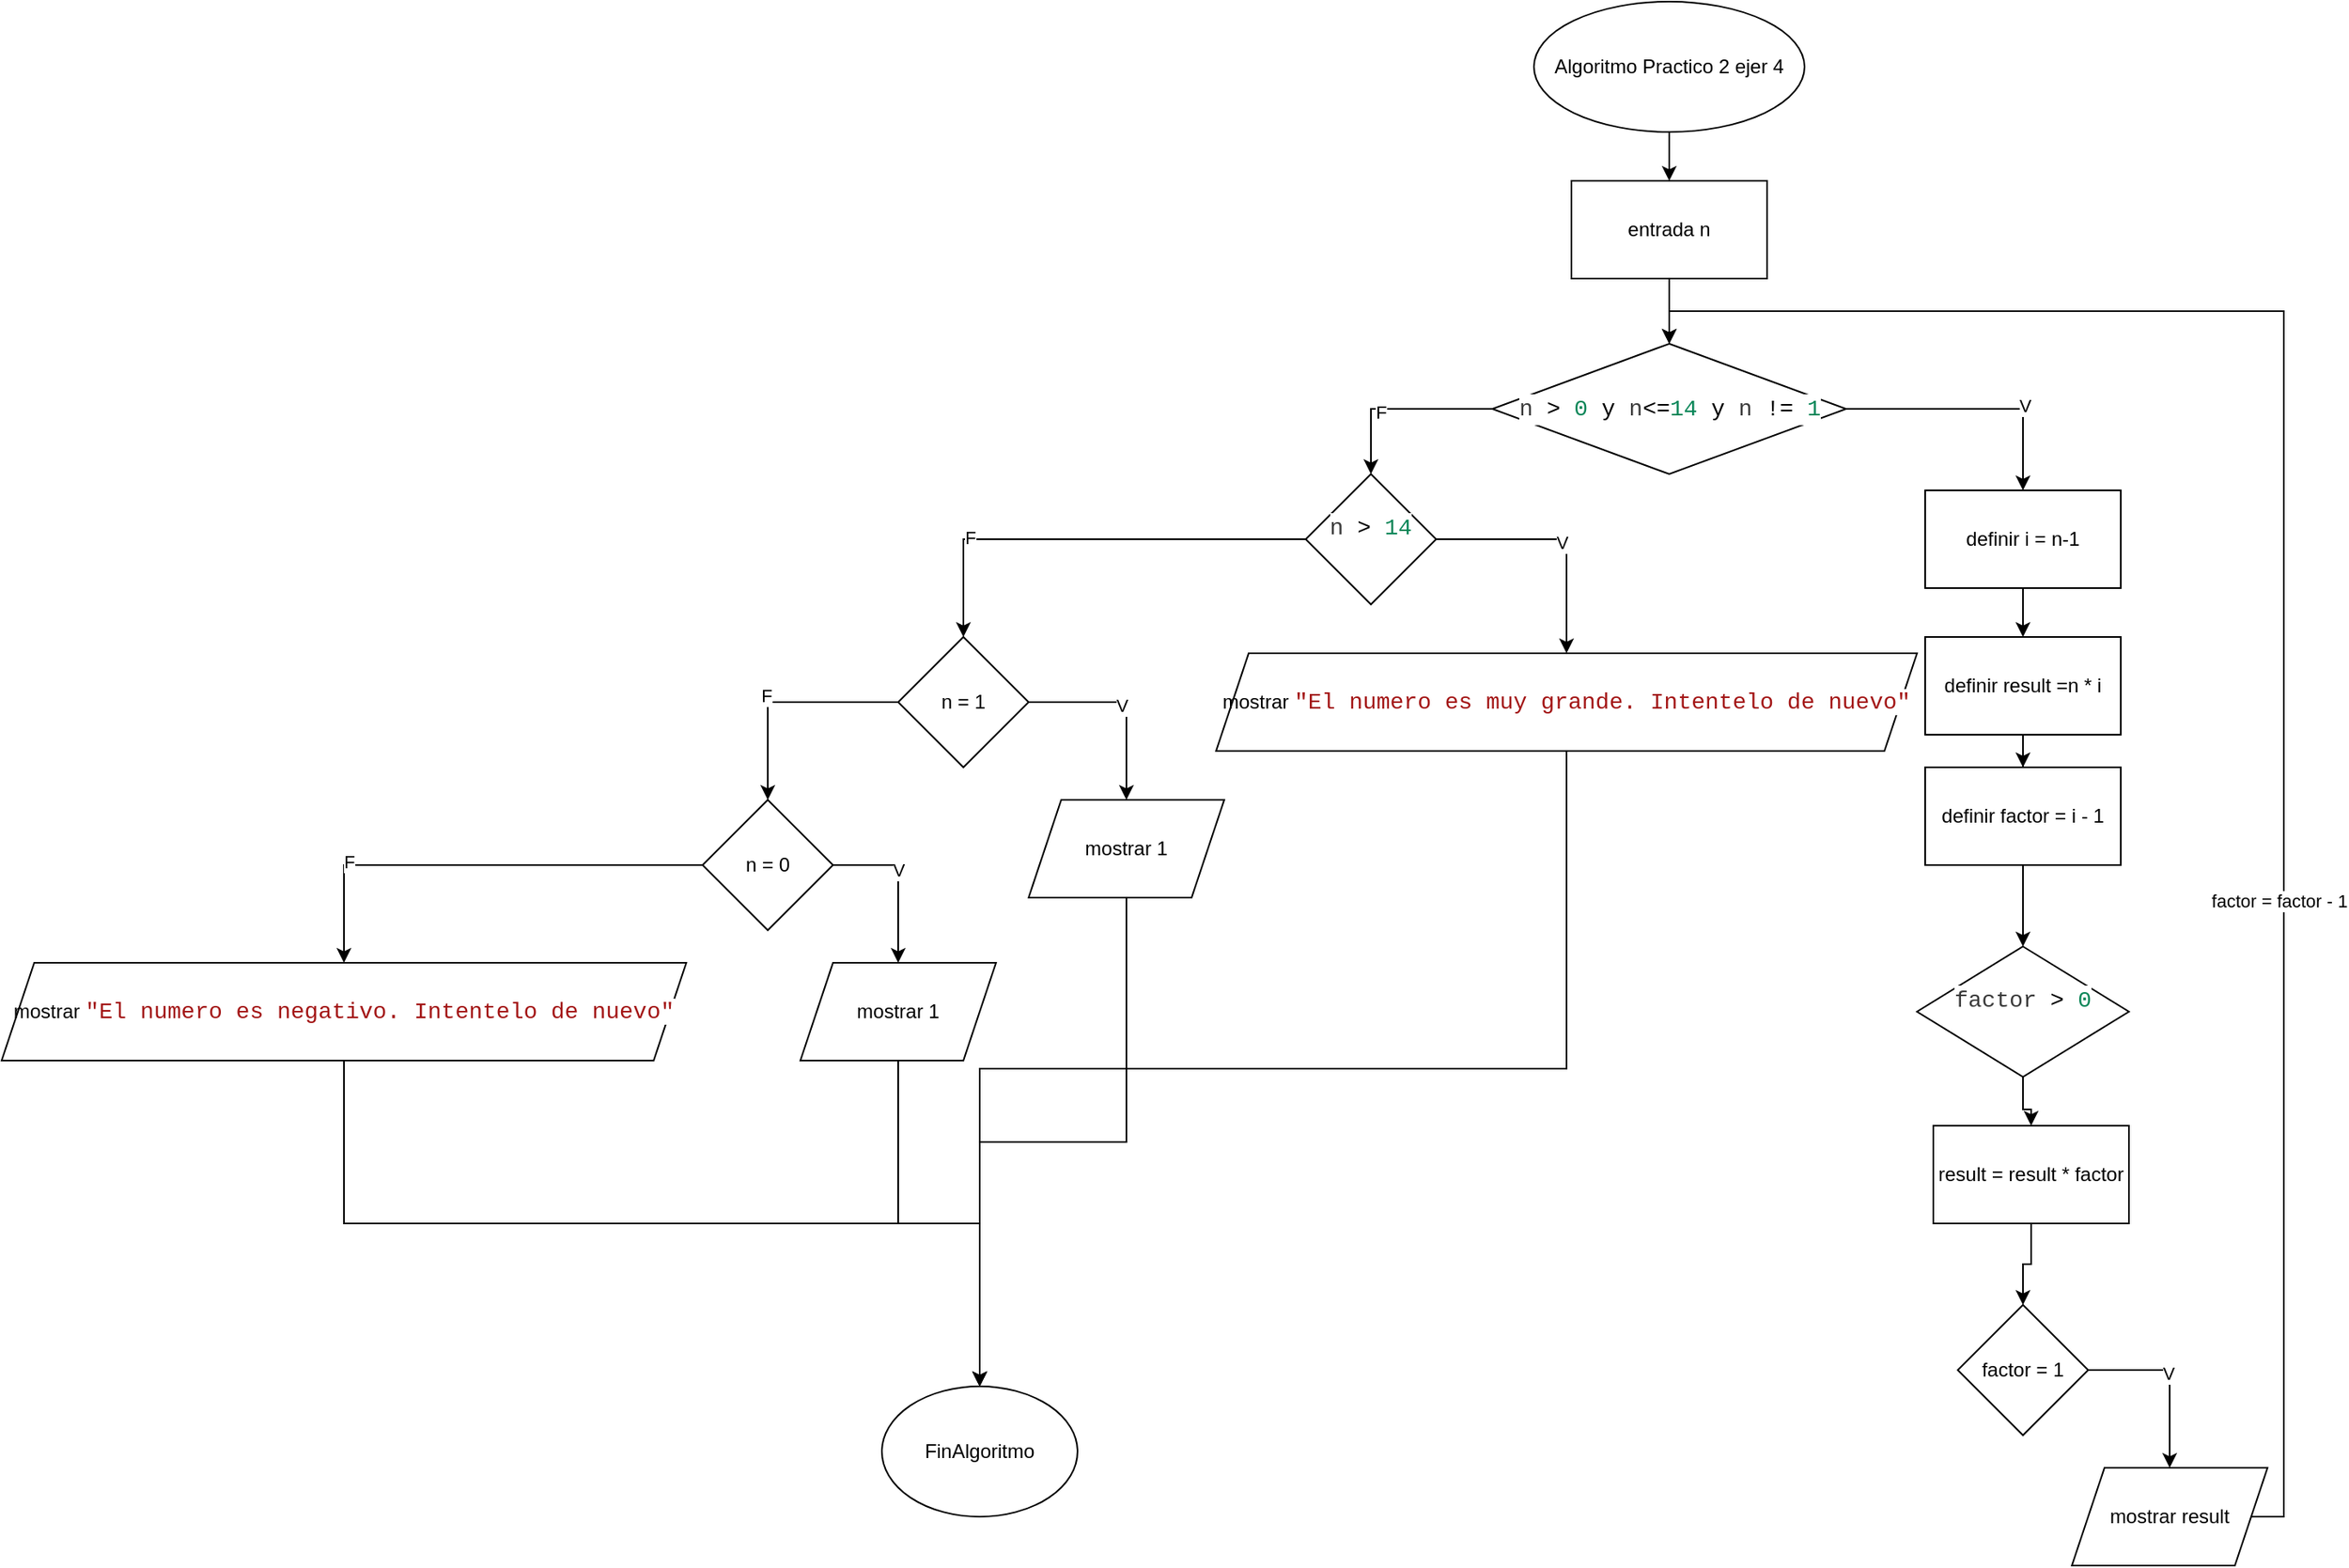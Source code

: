 <mxfile version="24.4.0" type="device">
  <diagram id="4s5Y-NiarmcE9zURS3Ud" name="Página-1">
    <mxGraphModel dx="2117" dy="653" grid="1" gridSize="10" guides="1" tooltips="1" connect="1" arrows="1" fold="1" page="1" pageScale="1" pageWidth="827" pageHeight="1169" math="0" shadow="0">
      <root>
        <mxCell id="0" />
        <mxCell id="1" parent="0" />
        <mxCell id="4GTNjFkw8A-jL-CNcYwr-3" style="edgeStyle=orthogonalEdgeStyle;rounded=0;orthogonalLoop=1;jettySize=auto;html=1;exitX=0.5;exitY=1;exitDx=0;exitDy=0;entryX=0.5;entryY=0;entryDx=0;entryDy=0;" edge="1" parent="1" source="4GTNjFkw8A-jL-CNcYwr-1" target="4GTNjFkw8A-jL-CNcYwr-2">
          <mxGeometry relative="1" as="geometry" />
        </mxCell>
        <mxCell id="4GTNjFkw8A-jL-CNcYwr-1" value="Algoritmo Practico 2 ejer 4" style="ellipse;whiteSpace=wrap;html=1;" vertex="1" parent="1">
          <mxGeometry x="340" y="20" width="166" height="80" as="geometry" />
        </mxCell>
        <mxCell id="4GTNjFkw8A-jL-CNcYwr-33" value="" style="edgeStyle=orthogonalEdgeStyle;rounded=0;orthogonalLoop=1;jettySize=auto;html=1;" edge="1" parent="1" source="4GTNjFkw8A-jL-CNcYwr-2" target="4GTNjFkw8A-jL-CNcYwr-4">
          <mxGeometry relative="1" as="geometry" />
        </mxCell>
        <mxCell id="4GTNjFkw8A-jL-CNcYwr-2" value="entrada n" style="rounded=0;whiteSpace=wrap;html=1;" vertex="1" parent="1">
          <mxGeometry x="363" y="130" width="120" height="60" as="geometry" />
        </mxCell>
        <mxCell id="4GTNjFkw8A-jL-CNcYwr-31" style="edgeStyle=orthogonalEdgeStyle;rounded=0;orthogonalLoop=1;jettySize=auto;html=1;exitX=1;exitY=0.5;exitDx=0;exitDy=0;" edge="1" parent="1" source="4GTNjFkw8A-jL-CNcYwr-4" target="4GTNjFkw8A-jL-CNcYwr-5">
          <mxGeometry relative="1" as="geometry" />
        </mxCell>
        <mxCell id="4GTNjFkw8A-jL-CNcYwr-41" value="V" style="edgeLabel;html=1;align=center;verticalAlign=middle;resizable=0;points=[];" vertex="1" connectable="0" parent="4GTNjFkw8A-jL-CNcYwr-31">
          <mxGeometry x="0.369" y="2" relative="1" as="geometry">
            <mxPoint x="-1" y="-2" as="offset" />
          </mxGeometry>
        </mxCell>
        <mxCell id="4GTNjFkw8A-jL-CNcYwr-32" style="edgeStyle=orthogonalEdgeStyle;rounded=0;orthogonalLoop=1;jettySize=auto;html=1;exitX=0;exitY=0.5;exitDx=0;exitDy=0;entryX=0.5;entryY=0;entryDx=0;entryDy=0;" edge="1" parent="1" source="4GTNjFkw8A-jL-CNcYwr-4" target="4GTNjFkw8A-jL-CNcYwr-12">
          <mxGeometry relative="1" as="geometry" />
        </mxCell>
        <mxCell id="4GTNjFkw8A-jL-CNcYwr-42" value="F" style="edgeLabel;html=1;align=center;verticalAlign=middle;resizable=0;points=[];" vertex="1" connectable="0" parent="4GTNjFkw8A-jL-CNcYwr-32">
          <mxGeometry x="0.207" y="2" relative="1" as="geometry">
            <mxPoint as="offset" />
          </mxGeometry>
        </mxCell>
        <mxCell id="4GTNjFkw8A-jL-CNcYwr-4" value="&lt;br&gt;&lt;div style=&quot;background-color: rgb(255, 255, 255); font-family: Consolas, &amp;quot;Courier New&amp;quot;, monospace; font-weight: normal; font-size: 14px; line-height: 19px; white-space: pre;&quot;&gt;&lt;div style=&quot;&quot;&gt;&lt;span style=&quot;color: rgb(59, 59, 59);&quot;&gt;n &lt;/span&gt;&lt;span style=&quot;color: rgb(0, 0, 0);&quot;&gt;&amp;gt;&lt;/span&gt;&lt;span style=&quot;color: rgb(59, 59, 59);&quot;&gt; &lt;/span&gt;&lt;span style=&quot;color: rgb(9, 134, 88);&quot;&gt;0&lt;/span&gt;&lt;span style=&quot;color: rgb(59, 59, 59);&quot;&gt; &lt;/span&gt;y&lt;span style=&quot;color: rgb(59, 59, 59);&quot;&gt; n&lt;/span&gt;&lt;span style=&quot;color: rgb(0, 0, 0);&quot;&gt;&amp;lt;=&lt;/span&gt;&lt;span style=&quot;color: rgb(9, 134, 88);&quot;&gt;14&lt;/span&gt;&lt;span style=&quot;color: rgb(59, 59, 59);&quot;&gt; &lt;/span&gt;y&lt;span style=&quot;color: rgb(59, 59, 59);&quot;&gt; n &lt;/span&gt;&lt;span style=&quot;color: rgb(0, 0, 0);&quot;&gt;!=&lt;/span&gt;&lt;span style=&quot;color: rgb(59, 59, 59);&quot;&gt; &lt;/span&gt;&lt;span style=&quot;color: rgb(9, 134, 88);&quot;&gt;1&lt;/span&gt;&lt;/div&gt;&lt;/div&gt;&lt;div&gt;&lt;br/&gt;&lt;/div&gt;" style="rhombus;whiteSpace=wrap;html=1;" vertex="1" parent="1">
          <mxGeometry x="314.5" y="230" width="217" height="80" as="geometry" />
        </mxCell>
        <mxCell id="4GTNjFkw8A-jL-CNcYwr-34" value="" style="edgeStyle=orthogonalEdgeStyle;rounded=0;orthogonalLoop=1;jettySize=auto;html=1;" edge="1" parent="1" source="4GTNjFkw8A-jL-CNcYwr-5" target="4GTNjFkw8A-jL-CNcYwr-7">
          <mxGeometry relative="1" as="geometry" />
        </mxCell>
        <mxCell id="4GTNjFkw8A-jL-CNcYwr-5" value="definir i = n-1" style="rounded=0;whiteSpace=wrap;html=1;" vertex="1" parent="1">
          <mxGeometry x="580" y="320" width="120" height="60" as="geometry" />
        </mxCell>
        <mxCell id="4GTNjFkw8A-jL-CNcYwr-36" value="" style="edgeStyle=orthogonalEdgeStyle;rounded=0;orthogonalLoop=1;jettySize=auto;html=1;" edge="1" parent="1" source="4GTNjFkw8A-jL-CNcYwr-6" target="4GTNjFkw8A-jL-CNcYwr-8">
          <mxGeometry relative="1" as="geometry" />
        </mxCell>
        <mxCell id="4GTNjFkw8A-jL-CNcYwr-6" value="definir factor = i - 1" style="rounded=0;whiteSpace=wrap;html=1;" vertex="1" parent="1">
          <mxGeometry x="580" y="490" width="120" height="60" as="geometry" />
        </mxCell>
        <mxCell id="4GTNjFkw8A-jL-CNcYwr-35" value="" style="edgeStyle=orthogonalEdgeStyle;rounded=0;orthogonalLoop=1;jettySize=auto;html=1;" edge="1" parent="1" source="4GTNjFkw8A-jL-CNcYwr-7" target="4GTNjFkw8A-jL-CNcYwr-6">
          <mxGeometry relative="1" as="geometry" />
        </mxCell>
        <mxCell id="4GTNjFkw8A-jL-CNcYwr-7" value="definir result =n * i" style="rounded=0;whiteSpace=wrap;html=1;" vertex="1" parent="1">
          <mxGeometry x="580" y="410" width="120" height="60" as="geometry" />
        </mxCell>
        <mxCell id="4GTNjFkw8A-jL-CNcYwr-37" value="" style="edgeStyle=orthogonalEdgeStyle;rounded=0;orthogonalLoop=1;jettySize=auto;html=1;" edge="1" parent="1" source="4GTNjFkw8A-jL-CNcYwr-8" target="4GTNjFkw8A-jL-CNcYwr-9">
          <mxGeometry relative="1" as="geometry" />
        </mxCell>
        <mxCell id="4GTNjFkw8A-jL-CNcYwr-8" value="&#xa;&lt;div style=&quot;color: #3b3b3b;background-color: #ffffff;font-family: Consolas, &#39;Courier New&#39;, monospace;font-weight: normal;font-size: 14px;line-height: 19px;white-space: pre;&quot;&gt;&lt;div&gt;&lt;span style=&quot;color: #3b3b3b;&quot;&gt;factor &lt;/span&gt;&lt;span style=&quot;color: #000000;&quot;&gt;&amp;gt;&lt;/span&gt;&lt;span style=&quot;color: #3b3b3b;&quot;&gt; &lt;/span&gt;&lt;span style=&quot;color: #098658;&quot;&gt;0&lt;/span&gt;&lt;/div&gt;&lt;/div&gt;&#xa;&#xa;" style="rhombus;whiteSpace=wrap;html=1;" vertex="1" parent="1">
          <mxGeometry x="575" y="600" width="130" height="80" as="geometry" />
        </mxCell>
        <mxCell id="4GTNjFkw8A-jL-CNcYwr-38" value="" style="edgeStyle=orthogonalEdgeStyle;rounded=0;orthogonalLoop=1;jettySize=auto;html=1;" edge="1" parent="1" source="4GTNjFkw8A-jL-CNcYwr-9" target="4GTNjFkw8A-jL-CNcYwr-10">
          <mxGeometry relative="1" as="geometry" />
        </mxCell>
        <mxCell id="4GTNjFkw8A-jL-CNcYwr-9" value="result = result * factor" style="rounded=0;whiteSpace=wrap;html=1;" vertex="1" parent="1">
          <mxGeometry x="585" y="710" width="120" height="60" as="geometry" />
        </mxCell>
        <mxCell id="4GTNjFkw8A-jL-CNcYwr-39" style="edgeStyle=orthogonalEdgeStyle;rounded=0;orthogonalLoop=1;jettySize=auto;html=1;exitX=1;exitY=0.5;exitDx=0;exitDy=0;" edge="1" parent="1" source="4GTNjFkw8A-jL-CNcYwr-10" target="4GTNjFkw8A-jL-CNcYwr-11">
          <mxGeometry relative="1" as="geometry" />
        </mxCell>
        <mxCell id="4GTNjFkw8A-jL-CNcYwr-40" value="V" style="edgeLabel;html=1;align=center;verticalAlign=middle;resizable=0;points=[];" vertex="1" connectable="0" parent="4GTNjFkw8A-jL-CNcYwr-39">
          <mxGeometry x="-0.054" y="-1" relative="1" as="geometry">
            <mxPoint as="offset" />
          </mxGeometry>
        </mxCell>
        <mxCell id="4GTNjFkw8A-jL-CNcYwr-10" value="factor = 1" style="rhombus;whiteSpace=wrap;html=1;" vertex="1" parent="1">
          <mxGeometry x="600" y="820" width="80" height="80" as="geometry" />
        </mxCell>
        <mxCell id="4GTNjFkw8A-jL-CNcYwr-43" style="edgeStyle=orthogonalEdgeStyle;rounded=0;orthogonalLoop=1;jettySize=auto;html=1;exitX=1;exitY=0.5;exitDx=0;exitDy=0;entryX=0.5;entryY=0;entryDx=0;entryDy=0;" edge="1" parent="1" source="4GTNjFkw8A-jL-CNcYwr-11" target="4GTNjFkw8A-jL-CNcYwr-4">
          <mxGeometry relative="1" as="geometry">
            <Array as="points">
              <mxPoint x="800" y="950" />
              <mxPoint x="800" y="210" />
              <mxPoint x="423" y="210" />
            </Array>
          </mxGeometry>
        </mxCell>
        <mxCell id="4GTNjFkw8A-jL-CNcYwr-44" value="factor = factor - 1" style="edgeLabel;html=1;align=center;verticalAlign=middle;resizable=0;points=[];" vertex="1" connectable="0" parent="4GTNjFkw8A-jL-CNcYwr-43">
          <mxGeometry x="-0.312" y="3" relative="1" as="geometry">
            <mxPoint as="offset" />
          </mxGeometry>
        </mxCell>
        <mxCell id="4GTNjFkw8A-jL-CNcYwr-11" value="mostrar result" style="shape=parallelogram;perimeter=parallelogramPerimeter;whiteSpace=wrap;html=1;fixedSize=1;" vertex="1" parent="1">
          <mxGeometry x="670" y="920" width="120" height="60" as="geometry" />
        </mxCell>
        <mxCell id="4GTNjFkw8A-jL-CNcYwr-23" style="edgeStyle=orthogonalEdgeStyle;rounded=0;orthogonalLoop=1;jettySize=auto;html=1;exitX=0;exitY=0.5;exitDx=0;exitDy=0;" edge="1" parent="1" source="4GTNjFkw8A-jL-CNcYwr-12" target="4GTNjFkw8A-jL-CNcYwr-14">
          <mxGeometry relative="1" as="geometry" />
        </mxCell>
        <mxCell id="4GTNjFkw8A-jL-CNcYwr-30" value="F" style="edgeLabel;html=1;align=center;verticalAlign=middle;resizable=0;points=[];" vertex="1" connectable="0" parent="4GTNjFkw8A-jL-CNcYwr-23">
          <mxGeometry x="0.529" y="-1" relative="1" as="geometry">
            <mxPoint as="offset" />
          </mxGeometry>
        </mxCell>
        <mxCell id="4GTNjFkw8A-jL-CNcYwr-24" style="edgeStyle=orthogonalEdgeStyle;rounded=0;orthogonalLoop=1;jettySize=auto;html=1;exitX=1;exitY=0.5;exitDx=0;exitDy=0;" edge="1" parent="1" source="4GTNjFkw8A-jL-CNcYwr-12" target="4GTNjFkw8A-jL-CNcYwr-13">
          <mxGeometry relative="1" as="geometry" />
        </mxCell>
        <mxCell id="4GTNjFkw8A-jL-CNcYwr-29" value="V" style="edgeLabel;html=1;align=center;verticalAlign=middle;resizable=0;points=[];" vertex="1" connectable="0" parent="4GTNjFkw8A-jL-CNcYwr-24">
          <mxGeometry x="0.021" y="-2" relative="1" as="geometry">
            <mxPoint as="offset" />
          </mxGeometry>
        </mxCell>
        <mxCell id="4GTNjFkw8A-jL-CNcYwr-12" value="&#xa;&lt;div style=&quot;color: #3b3b3b;background-color: #ffffff;font-family: Consolas, &#39;Courier New&#39;, monospace;font-weight: normal;font-size: 14px;line-height: 19px;white-space: pre;&quot;&gt;&lt;div&gt;&lt;span style=&quot;color: #3b3b3b;&quot;&gt;n &lt;/span&gt;&lt;span style=&quot;color: #000000;&quot;&gt;&amp;gt;&lt;/span&gt;&lt;span style=&quot;color: #3b3b3b;&quot;&gt; &lt;/span&gt;&lt;span style=&quot;color: #098658;&quot;&gt;14&lt;/span&gt;&lt;/div&gt;&lt;/div&gt;&#xa;&#xa;" style="rhombus;whiteSpace=wrap;html=1;" vertex="1" parent="1">
          <mxGeometry x="200" y="310" width="80" height="80" as="geometry" />
        </mxCell>
        <mxCell id="4GTNjFkw8A-jL-CNcYwr-49" style="edgeStyle=orthogonalEdgeStyle;rounded=0;orthogonalLoop=1;jettySize=auto;html=1;exitX=0.5;exitY=1;exitDx=0;exitDy=0;" edge="1" parent="1" source="4GTNjFkw8A-jL-CNcYwr-13" target="4GTNjFkw8A-jL-CNcYwr-45">
          <mxGeometry relative="1" as="geometry" />
        </mxCell>
        <mxCell id="4GTNjFkw8A-jL-CNcYwr-13" value="mostrar&amp;nbsp;&lt;span style=&quot;color: rgb(163, 21, 21); background-color: rgb(255, 255, 255); font-family: Consolas, &amp;quot;Courier New&amp;quot;, monospace; font-size: 14px; white-space: pre;&quot;&gt;&quot;El numero es muy grande. Intentelo de nuevo&quot;&lt;/span&gt;" style="shape=parallelogram;perimeter=parallelogramPerimeter;whiteSpace=wrap;html=1;fixedSize=1;" vertex="1" parent="1">
          <mxGeometry x="145" y="420" width="430" height="60" as="geometry" />
        </mxCell>
        <mxCell id="4GTNjFkw8A-jL-CNcYwr-21" style="edgeStyle=orthogonalEdgeStyle;rounded=0;orthogonalLoop=1;jettySize=auto;html=1;exitX=0;exitY=0.5;exitDx=0;exitDy=0;" edge="1" parent="1" source="4GTNjFkw8A-jL-CNcYwr-14" target="4GTNjFkw8A-jL-CNcYwr-16">
          <mxGeometry relative="1" as="geometry" />
        </mxCell>
        <mxCell id="4GTNjFkw8A-jL-CNcYwr-28" value="F" style="edgeLabel;html=1;align=center;verticalAlign=middle;resizable=0;points=[];" vertex="1" connectable="0" parent="4GTNjFkw8A-jL-CNcYwr-21">
          <mxGeometry x="0.143" y="-4" relative="1" as="geometry">
            <mxPoint x="3" y="-4" as="offset" />
          </mxGeometry>
        </mxCell>
        <mxCell id="4GTNjFkw8A-jL-CNcYwr-22" style="edgeStyle=orthogonalEdgeStyle;rounded=0;orthogonalLoop=1;jettySize=auto;html=1;exitX=1;exitY=0.5;exitDx=0;exitDy=0;" edge="1" parent="1" source="4GTNjFkw8A-jL-CNcYwr-14" target="4GTNjFkw8A-jL-CNcYwr-15">
          <mxGeometry relative="1" as="geometry" />
        </mxCell>
        <mxCell id="4GTNjFkw8A-jL-CNcYwr-27" value="V" style="edgeLabel;html=1;align=center;verticalAlign=middle;resizable=0;points=[];" vertex="1" connectable="0" parent="4GTNjFkw8A-jL-CNcYwr-22">
          <mxGeometry x="-0.057" y="-2" relative="1" as="geometry">
            <mxPoint as="offset" />
          </mxGeometry>
        </mxCell>
        <mxCell id="4GTNjFkw8A-jL-CNcYwr-14" value="n = 1" style="rhombus;whiteSpace=wrap;html=1;" vertex="1" parent="1">
          <mxGeometry x="-50" y="410" width="80" height="80" as="geometry" />
        </mxCell>
        <mxCell id="4GTNjFkw8A-jL-CNcYwr-48" style="edgeStyle=orthogonalEdgeStyle;rounded=0;orthogonalLoop=1;jettySize=auto;html=1;exitX=0.5;exitY=1;exitDx=0;exitDy=0;" edge="1" parent="1" source="4GTNjFkw8A-jL-CNcYwr-15" target="4GTNjFkw8A-jL-CNcYwr-45">
          <mxGeometry relative="1" as="geometry" />
        </mxCell>
        <mxCell id="4GTNjFkw8A-jL-CNcYwr-15" value="mostrar 1" style="shape=parallelogram;perimeter=parallelogramPerimeter;whiteSpace=wrap;html=1;fixedSize=1;" vertex="1" parent="1">
          <mxGeometry x="30" y="510" width="120" height="60" as="geometry" />
        </mxCell>
        <mxCell id="4GTNjFkw8A-jL-CNcYwr-19" style="edgeStyle=orthogonalEdgeStyle;rounded=0;orthogonalLoop=1;jettySize=auto;html=1;exitX=0;exitY=0.5;exitDx=0;exitDy=0;" edge="1" parent="1" source="4GTNjFkw8A-jL-CNcYwr-16" target="4GTNjFkw8A-jL-CNcYwr-18">
          <mxGeometry relative="1" as="geometry" />
        </mxCell>
        <mxCell id="4GTNjFkw8A-jL-CNcYwr-26" value="F" style="edgeLabel;html=1;align=center;verticalAlign=middle;resizable=0;points=[];" vertex="1" connectable="0" parent="4GTNjFkw8A-jL-CNcYwr-19">
          <mxGeometry x="0.553" y="-2" relative="1" as="geometry">
            <mxPoint as="offset" />
          </mxGeometry>
        </mxCell>
        <mxCell id="4GTNjFkw8A-jL-CNcYwr-20" style="edgeStyle=orthogonalEdgeStyle;rounded=0;orthogonalLoop=1;jettySize=auto;html=1;exitX=1;exitY=0.5;exitDx=0;exitDy=0;" edge="1" parent="1" source="4GTNjFkw8A-jL-CNcYwr-16" target="4GTNjFkw8A-jL-CNcYwr-17">
          <mxGeometry relative="1" as="geometry" />
        </mxCell>
        <mxCell id="4GTNjFkw8A-jL-CNcYwr-25" value="V" style="edgeLabel;html=1;align=center;verticalAlign=middle;resizable=0;points=[];" vertex="1" connectable="0" parent="4GTNjFkw8A-jL-CNcYwr-20">
          <mxGeometry x="-0.14" relative="1" as="geometry">
            <mxPoint as="offset" />
          </mxGeometry>
        </mxCell>
        <mxCell id="4GTNjFkw8A-jL-CNcYwr-16" value="n = 0" style="rhombus;whiteSpace=wrap;html=1;" vertex="1" parent="1">
          <mxGeometry x="-170" y="510" width="80" height="80" as="geometry" />
        </mxCell>
        <mxCell id="4GTNjFkw8A-jL-CNcYwr-47" style="edgeStyle=orthogonalEdgeStyle;rounded=0;orthogonalLoop=1;jettySize=auto;html=1;exitX=0.5;exitY=1;exitDx=0;exitDy=0;" edge="1" parent="1" source="4GTNjFkw8A-jL-CNcYwr-17" target="4GTNjFkw8A-jL-CNcYwr-45">
          <mxGeometry relative="1" as="geometry" />
        </mxCell>
        <mxCell id="4GTNjFkw8A-jL-CNcYwr-17" value="mostrar 1" style="shape=parallelogram;perimeter=parallelogramPerimeter;whiteSpace=wrap;html=1;fixedSize=1;" vertex="1" parent="1">
          <mxGeometry x="-110" y="610" width="120" height="60" as="geometry" />
        </mxCell>
        <mxCell id="4GTNjFkw8A-jL-CNcYwr-46" style="edgeStyle=orthogonalEdgeStyle;rounded=0;orthogonalLoop=1;jettySize=auto;html=1;exitX=0.5;exitY=1;exitDx=0;exitDy=0;" edge="1" parent="1" source="4GTNjFkw8A-jL-CNcYwr-18" target="4GTNjFkw8A-jL-CNcYwr-45">
          <mxGeometry relative="1" as="geometry" />
        </mxCell>
        <mxCell id="4GTNjFkw8A-jL-CNcYwr-18" value="mostrar&amp;nbsp;&lt;span style=&quot;color: rgb(163, 21, 21); background-color: rgb(255, 255, 255); font-family: Consolas, &amp;quot;Courier New&amp;quot;, monospace; font-size: 14px; white-space: pre;&quot;&gt;&quot;El numero es negativo. Intentelo de nuevo&quot;&lt;/span&gt;" style="shape=parallelogram;perimeter=parallelogramPerimeter;whiteSpace=wrap;html=1;fixedSize=1;" vertex="1" parent="1">
          <mxGeometry x="-600" y="610" width="420" height="60" as="geometry" />
        </mxCell>
        <mxCell id="4GTNjFkw8A-jL-CNcYwr-45" value="FinAlgoritmo" style="ellipse;whiteSpace=wrap;html=1;" vertex="1" parent="1">
          <mxGeometry x="-60" y="870" width="120" height="80" as="geometry" />
        </mxCell>
      </root>
    </mxGraphModel>
  </diagram>
</mxfile>
